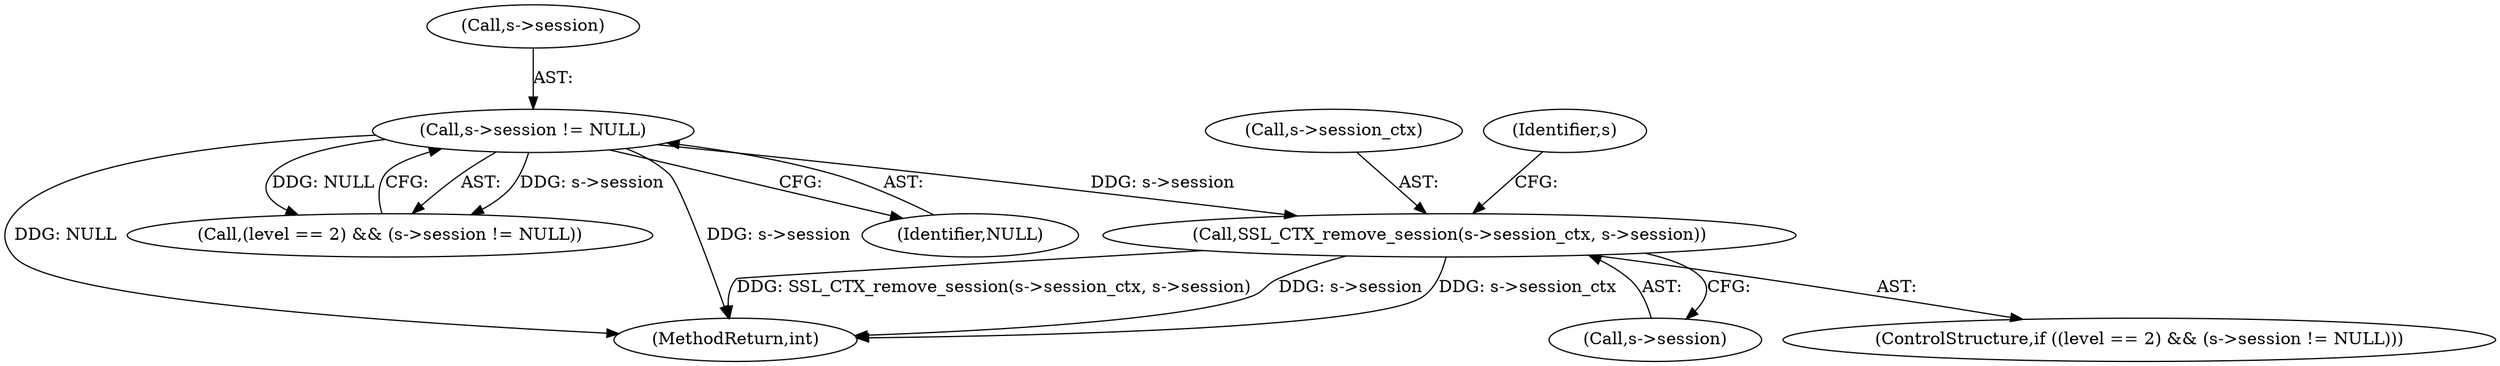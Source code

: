digraph "1_openssl_e9bbefbf0f24c57645e7ad6a5a71ae649d18ac8e_1@API" {
"1000142" [label="(Call,SSL_CTX_remove_session(s->session_ctx, s->session))"];
"1000137" [label="(Call,s->session != NULL)"];
"1000133" [label="(Call,(level == 2) && (s->session != NULL))"];
"1000142" [label="(Call,SSL_CTX_remove_session(s->session_ctx, s->session))"];
"1000132" [label="(ControlStructure,if ((level == 2) && (s->session != NULL)))"];
"1000146" [label="(Call,s->session)"];
"1000169" [label="(MethodReturn,int)"];
"1000137" [label="(Call,s->session != NULL)"];
"1000141" [label="(Identifier,NULL)"];
"1000138" [label="(Call,s->session)"];
"1000143" [label="(Call,s->session_ctx)"];
"1000153" [label="(Identifier,s)"];
"1000142" -> "1000132"  [label="AST: "];
"1000142" -> "1000146"  [label="CFG: "];
"1000143" -> "1000142"  [label="AST: "];
"1000146" -> "1000142"  [label="AST: "];
"1000153" -> "1000142"  [label="CFG: "];
"1000142" -> "1000169"  [label="DDG: SSL_CTX_remove_session(s->session_ctx, s->session)"];
"1000142" -> "1000169"  [label="DDG: s->session"];
"1000142" -> "1000169"  [label="DDG: s->session_ctx"];
"1000137" -> "1000142"  [label="DDG: s->session"];
"1000137" -> "1000133"  [label="AST: "];
"1000137" -> "1000141"  [label="CFG: "];
"1000138" -> "1000137"  [label="AST: "];
"1000141" -> "1000137"  [label="AST: "];
"1000133" -> "1000137"  [label="CFG: "];
"1000137" -> "1000169"  [label="DDG: NULL"];
"1000137" -> "1000169"  [label="DDG: s->session"];
"1000137" -> "1000133"  [label="DDG: s->session"];
"1000137" -> "1000133"  [label="DDG: NULL"];
}
